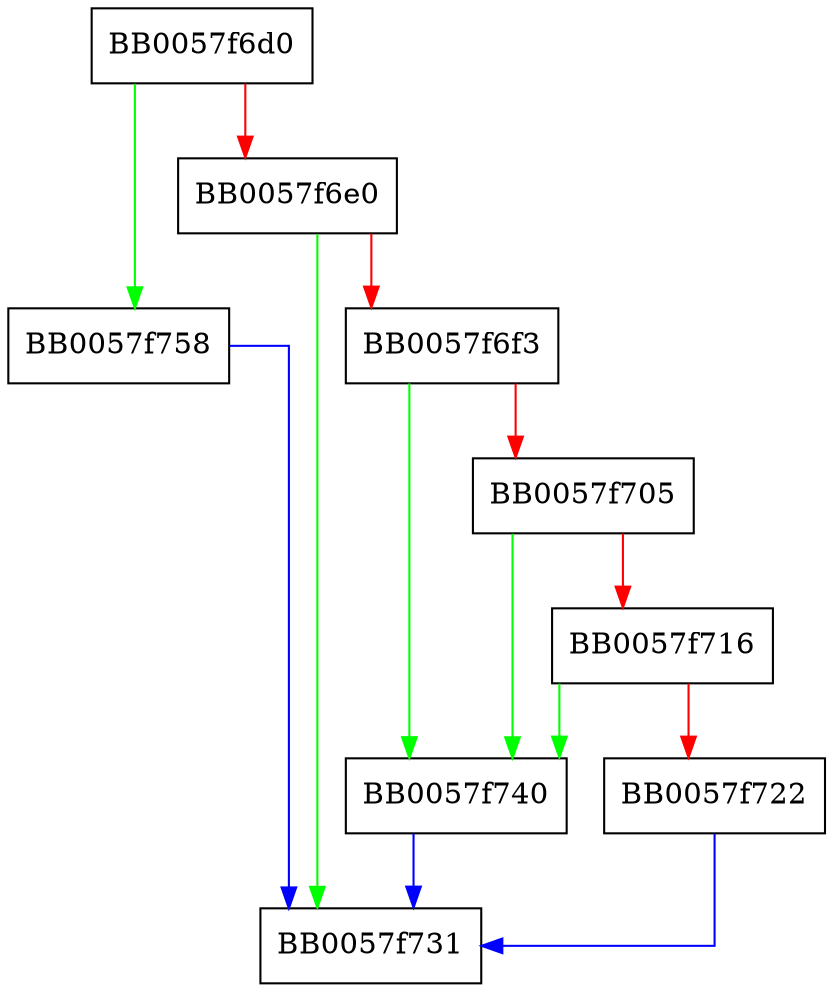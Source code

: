 digraph DSA_size {
  node [shape="box"];
  graph [splines=ortho];
  BB0057f6d0 -> BB0057f758 [color="green"];
  BB0057f6d0 -> BB0057f6e0 [color="red"];
  BB0057f6e0 -> BB0057f731 [color="green"];
  BB0057f6e0 -> BB0057f6f3 [color="red"];
  BB0057f6f3 -> BB0057f740 [color="green"];
  BB0057f6f3 -> BB0057f705 [color="red"];
  BB0057f705 -> BB0057f740 [color="green"];
  BB0057f705 -> BB0057f716 [color="red"];
  BB0057f716 -> BB0057f740 [color="green"];
  BB0057f716 -> BB0057f722 [color="red"];
  BB0057f722 -> BB0057f731 [color="blue"];
  BB0057f740 -> BB0057f731 [color="blue"];
  BB0057f758 -> BB0057f731 [color="blue"];
}